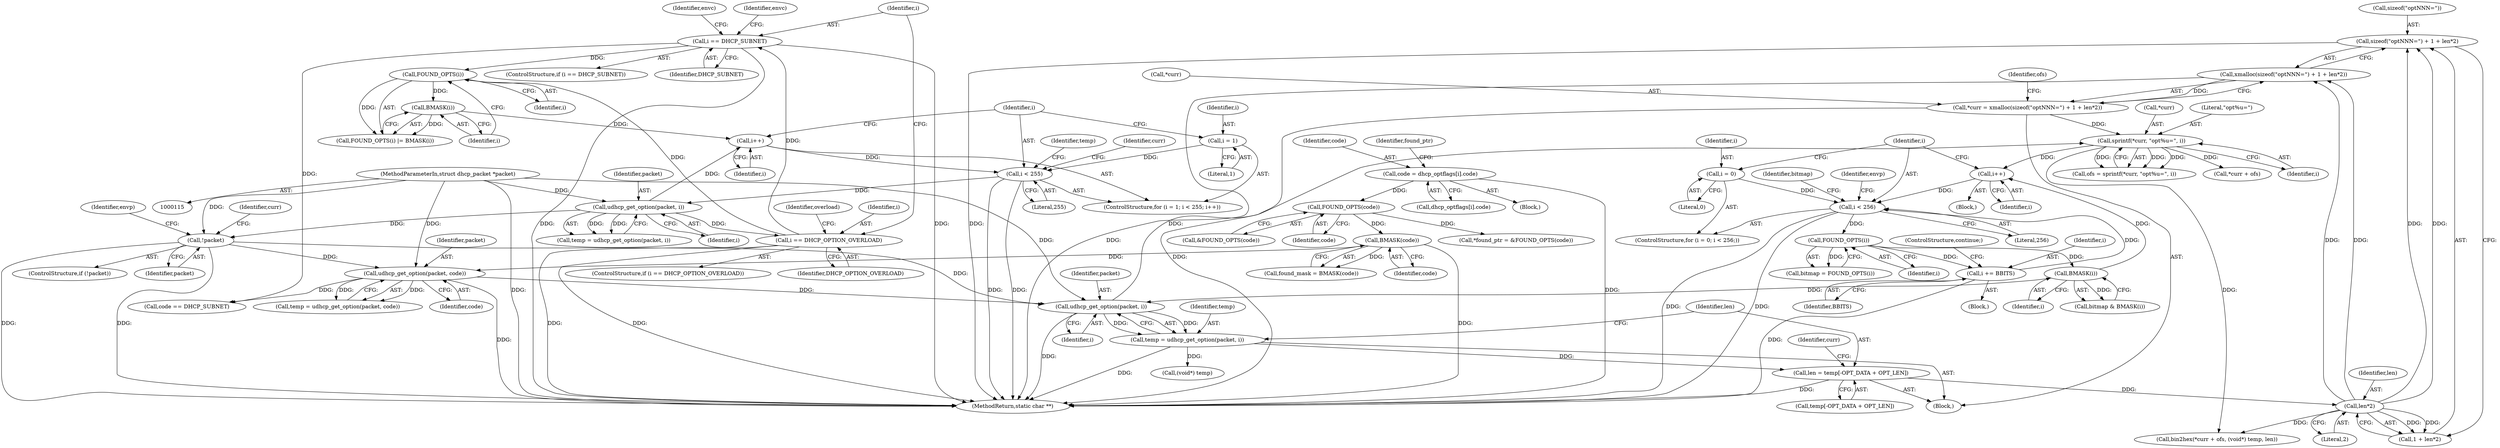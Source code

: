 digraph "0_busybox_74d9f1ba37010face4bd1449df4d60dd84450b06_0@API" {
"1000435" [label="(Call,sizeof(\"optNNN=\") + 1 + len*2)"];
"1000440" [label="(Call,len*2)"];
"1000423" [label="(Call,len = temp[-OPT_DATA + OPT_LEN])"];
"1000418" [label="(Call,temp = udhcp_get_option(packet, i))"];
"1000420" [label="(Call,udhcp_get_option(packet, i))"];
"1000343" [label="(Call,udhcp_get_option(packet, code))"];
"1000204" [label="(Call,!packet)"];
"1000152" [label="(Call,udhcp_get_option(packet, i))"];
"1000116" [label="(MethodParameterIn,struct dhcp_packet *packet)"];
"1000144" [label="(Call,i < 255)"];
"1000141" [label="(Call,i = 1)"];
"1000147" [label="(Call,i++)"];
"1000178" [label="(Call,BMASK(i))"];
"1000176" [label="(Call,FOUND_OPTS(i))"];
"1000168" [label="(Call,i == DHCP_SUBNET)"];
"1000159" [label="(Call,i == DHCP_OPTION_OVERLOAD)"];
"1000328" [label="(Call,BMASK(code))"];
"1000323" [label="(Call,FOUND_OPTS(code))"];
"1000312" [label="(Call,code = dhcp_optflags[i].code)"];
"1000413" [label="(Call,BMASK(i))"];
"1000400" [label="(Call,FOUND_OPTS(i))"];
"1000393" [label="(Call,i < 256)"];
"1000390" [label="(Call,i = 0)"];
"1000406" [label="(Call,i += BBITS)"];
"1000466" [label="(Call,i++)"];
"1000445" [label="(Call,sprintf(*curr, \"opt%u=\", i))"];
"1000431" [label="(Call,*curr = xmalloc(sizeof(\"optNNN=\") + 1 + len*2))"];
"1000434" [label="(Call,xmalloc(sizeof(\"optNNN=\") + 1 + len*2))"];
"1000321" [label="(Identifier,found_ptr)"];
"1000312" [label="(Call,code = dhcp_optflags[i].code)"];
"1000116" [label="(MethodParameterIn,struct dhcp_packet *packet)"];
"1000421" [label="(Identifier,packet)"];
"1000393" [label="(Call,i < 256)"];
"1000425" [label="(Call,temp[-OPT_DATA + OPT_LEN])"];
"1000205" [label="(Identifier,packet)"];
"1000443" [label="(Call,ofs = sprintf(*curr, \"opt%u=\", i))"];
"1000310" [label="(Block,)"];
"1000446" [label="(Call,*curr)"];
"1000445" [label="(Call,sprintf(*curr, \"opt%u=\", i))"];
"1000341" [label="(Call,temp = udhcp_get_option(packet, code))"];
"1000432" [label="(Call,*curr)"];
"1000440" [label="(Call,len*2)"];
"1000140" [label="(ControlStructure,for (i = 1; i < 255; i++))"];
"1000328" [label="(Call,BMASK(code))"];
"1000172" [label="(Identifier,envc)"];
"1000435" [label="(Call,sizeof(\"optNNN=\") + 1 + len*2)"];
"1000143" [label="(Literal,1)"];
"1000413" [label="(Call,BMASK(i))"];
"1000407" [label="(Identifier,i)"];
"1000406" [label="(Call,i += BBITS)"];
"1000431" [label="(Call,*curr = xmalloc(sizeof(\"optNNN=\") + 1 + len*2))"];
"1000391" [label="(Identifier,i)"];
"1000314" [label="(Call,dhcp_optflags[i].code)"];
"1000390" [label="(Call,i = 0)"];
"1000448" [label="(Literal,\"opt%u=\")"];
"1000457" [label="(Call,(void*) temp)"];
"1000415" [label="(Block,)"];
"1000323" [label="(Call,FOUND_OPTS(code))"];
"1000151" [label="(Identifier,temp)"];
"1000419" [label="(Identifier,temp)"];
"1000320" [label="(Call,*found_ptr = &FOUND_OPTS(code))"];
"1000343" [label="(Call,udhcp_get_option(packet, code))"];
"1000324" [label="(Identifier,code)"];
"1000181" [label="(Identifier,curr)"];
"1000322" [label="(Call,&FOUND_OPTS(code))"];
"1000204" [label="(Call,!packet)"];
"1000361" [label="(Call,code == DHCP_SUBNET)"];
"1000395" [label="(Literal,256)"];
"1000163" [label="(Identifier,overload)"];
"1000394" [label="(Identifier,i)"];
"1000453" [label="(Call,*curr + ofs)"];
"1000147" [label="(Call,i++)"];
"1000177" [label="(Identifier,i)"];
"1000399" [label="(Identifier,bitmap)"];
"1000401" [label="(Identifier,i)"];
"1000168" [label="(Call,i == DHCP_SUBNET)"];
"1000452" [label="(Call,bin2hex(*curr + ofs, (void*) temp, len))"];
"1000423" [label="(Call,len = temp[-OPT_DATA + OPT_LEN])"];
"1000411" [label="(Call,bitmap & BMASK(i))"];
"1000444" [label="(Identifier,ofs)"];
"1000398" [label="(Call,bitmap = FOUND_OPTS(i))"];
"1000170" [label="(Identifier,DHCP_SUBNET)"];
"1000400" [label="(Call,FOUND_OPTS(i))"];
"1000174" [label="(Identifier,envc)"];
"1000466" [label="(Call,i++)"];
"1000158" [label="(ControlStructure,if (i == DHCP_OPTION_OVERLOAD))"];
"1000144" [label="(Call,i < 255)"];
"1000449" [label="(Identifier,i)"];
"1000178" [label="(Call,BMASK(i))"];
"1000389" [label="(ControlStructure,for (i = 0; i < 256;))"];
"1000142" [label="(Identifier,i)"];
"1000329" [label="(Identifier,code)"];
"1000169" [label="(Identifier,i)"];
"1000470" [label="(MethodReturn,static char **)"];
"1000408" [label="(Identifier,BBITS)"];
"1000176" [label="(Call,FOUND_OPTS(i))"];
"1000203" [label="(ControlStructure,if (!packet))"];
"1000210" [label="(Identifier,curr)"];
"1000396" [label="(Block,)"];
"1000469" [label="(Identifier,envp)"];
"1000161" [label="(Identifier,DHCP_OPTION_OVERLOAD)"];
"1000150" [label="(Call,temp = udhcp_get_option(packet, i))"];
"1000167" [label="(ControlStructure,if (i == DHCP_SUBNET))"];
"1000145" [label="(Identifier,i)"];
"1000433" [label="(Identifier,curr)"];
"1000153" [label="(Identifier,packet)"];
"1000313" [label="(Identifier,code)"];
"1000442" [label="(Literal,2)"];
"1000467" [label="(Identifier,i)"];
"1000414" [label="(Identifier,i)"];
"1000326" [label="(Call,found_mask = BMASK(code))"];
"1000438" [label="(Call,1 + len*2)"];
"1000441" [label="(Identifier,len)"];
"1000148" [label="(Identifier,i)"];
"1000422" [label="(Identifier,i)"];
"1000159" [label="(Call,i == DHCP_OPTION_OVERLOAD)"];
"1000345" [label="(Identifier,code)"];
"1000207" [label="(Identifier,envp)"];
"1000344" [label="(Identifier,packet)"];
"1000420" [label="(Call,udhcp_get_option(packet, i))"];
"1000152" [label="(Call,udhcp_get_option(packet, i))"];
"1000418" [label="(Call,temp = udhcp_get_option(packet, i))"];
"1000409" [label="(ControlStructure,continue;)"];
"1000405" [label="(Block,)"];
"1000141" [label="(Call,i = 1)"];
"1000392" [label="(Literal,0)"];
"1000436" [label="(Call,sizeof(\"optNNN=\"))"];
"1000179" [label="(Identifier,i)"];
"1000424" [label="(Identifier,len)"];
"1000160" [label="(Identifier,i)"];
"1000175" [label="(Call,FOUND_OPTS(i) |= BMASK(i))"];
"1000146" [label="(Literal,255)"];
"1000434" [label="(Call,xmalloc(sizeof(\"optNNN=\") + 1 + len*2))"];
"1000154" [label="(Identifier,i)"];
"1000435" -> "1000434"  [label="AST: "];
"1000435" -> "1000438"  [label="CFG: "];
"1000436" -> "1000435"  [label="AST: "];
"1000438" -> "1000435"  [label="AST: "];
"1000434" -> "1000435"  [label="CFG: "];
"1000435" -> "1000470"  [label="DDG: "];
"1000440" -> "1000435"  [label="DDG: "];
"1000440" -> "1000435"  [label="DDG: "];
"1000440" -> "1000438"  [label="AST: "];
"1000440" -> "1000442"  [label="CFG: "];
"1000441" -> "1000440"  [label="AST: "];
"1000442" -> "1000440"  [label="AST: "];
"1000438" -> "1000440"  [label="CFG: "];
"1000440" -> "1000434"  [label="DDG: "];
"1000440" -> "1000434"  [label="DDG: "];
"1000440" -> "1000438"  [label="DDG: "];
"1000440" -> "1000438"  [label="DDG: "];
"1000423" -> "1000440"  [label="DDG: "];
"1000440" -> "1000452"  [label="DDG: "];
"1000423" -> "1000415"  [label="AST: "];
"1000423" -> "1000425"  [label="CFG: "];
"1000424" -> "1000423"  [label="AST: "];
"1000425" -> "1000423"  [label="AST: "];
"1000433" -> "1000423"  [label="CFG: "];
"1000423" -> "1000470"  [label="DDG: "];
"1000418" -> "1000423"  [label="DDG: "];
"1000418" -> "1000415"  [label="AST: "];
"1000418" -> "1000420"  [label="CFG: "];
"1000419" -> "1000418"  [label="AST: "];
"1000420" -> "1000418"  [label="AST: "];
"1000424" -> "1000418"  [label="CFG: "];
"1000418" -> "1000470"  [label="DDG: "];
"1000420" -> "1000418"  [label="DDG: "];
"1000420" -> "1000418"  [label="DDG: "];
"1000418" -> "1000457"  [label="DDG: "];
"1000420" -> "1000422"  [label="CFG: "];
"1000421" -> "1000420"  [label="AST: "];
"1000422" -> "1000420"  [label="AST: "];
"1000420" -> "1000470"  [label="DDG: "];
"1000343" -> "1000420"  [label="DDG: "];
"1000204" -> "1000420"  [label="DDG: "];
"1000116" -> "1000420"  [label="DDG: "];
"1000413" -> "1000420"  [label="DDG: "];
"1000420" -> "1000445"  [label="DDG: "];
"1000343" -> "1000341"  [label="AST: "];
"1000343" -> "1000345"  [label="CFG: "];
"1000344" -> "1000343"  [label="AST: "];
"1000345" -> "1000343"  [label="AST: "];
"1000341" -> "1000343"  [label="CFG: "];
"1000343" -> "1000470"  [label="DDG: "];
"1000343" -> "1000341"  [label="DDG: "];
"1000343" -> "1000341"  [label="DDG: "];
"1000204" -> "1000343"  [label="DDG: "];
"1000116" -> "1000343"  [label="DDG: "];
"1000328" -> "1000343"  [label="DDG: "];
"1000343" -> "1000361"  [label="DDG: "];
"1000204" -> "1000203"  [label="AST: "];
"1000204" -> "1000205"  [label="CFG: "];
"1000205" -> "1000204"  [label="AST: "];
"1000207" -> "1000204"  [label="CFG: "];
"1000210" -> "1000204"  [label="CFG: "];
"1000204" -> "1000470"  [label="DDG: "];
"1000204" -> "1000470"  [label="DDG: "];
"1000152" -> "1000204"  [label="DDG: "];
"1000116" -> "1000204"  [label="DDG: "];
"1000152" -> "1000150"  [label="AST: "];
"1000152" -> "1000154"  [label="CFG: "];
"1000153" -> "1000152"  [label="AST: "];
"1000154" -> "1000152"  [label="AST: "];
"1000150" -> "1000152"  [label="CFG: "];
"1000152" -> "1000147"  [label="DDG: "];
"1000152" -> "1000150"  [label="DDG: "];
"1000152" -> "1000150"  [label="DDG: "];
"1000116" -> "1000152"  [label="DDG: "];
"1000144" -> "1000152"  [label="DDG: "];
"1000152" -> "1000159"  [label="DDG: "];
"1000116" -> "1000115"  [label="AST: "];
"1000116" -> "1000470"  [label="DDG: "];
"1000144" -> "1000140"  [label="AST: "];
"1000144" -> "1000146"  [label="CFG: "];
"1000145" -> "1000144"  [label="AST: "];
"1000146" -> "1000144"  [label="AST: "];
"1000151" -> "1000144"  [label="CFG: "];
"1000181" -> "1000144"  [label="CFG: "];
"1000144" -> "1000470"  [label="DDG: "];
"1000144" -> "1000470"  [label="DDG: "];
"1000141" -> "1000144"  [label="DDG: "];
"1000147" -> "1000144"  [label="DDG: "];
"1000141" -> "1000140"  [label="AST: "];
"1000141" -> "1000143"  [label="CFG: "];
"1000142" -> "1000141"  [label="AST: "];
"1000143" -> "1000141"  [label="AST: "];
"1000145" -> "1000141"  [label="CFG: "];
"1000147" -> "1000140"  [label="AST: "];
"1000147" -> "1000148"  [label="CFG: "];
"1000148" -> "1000147"  [label="AST: "];
"1000145" -> "1000147"  [label="CFG: "];
"1000178" -> "1000147"  [label="DDG: "];
"1000178" -> "1000175"  [label="AST: "];
"1000178" -> "1000179"  [label="CFG: "];
"1000179" -> "1000178"  [label="AST: "];
"1000175" -> "1000178"  [label="CFG: "];
"1000178" -> "1000175"  [label="DDG: "];
"1000176" -> "1000178"  [label="DDG: "];
"1000176" -> "1000175"  [label="AST: "];
"1000176" -> "1000177"  [label="CFG: "];
"1000177" -> "1000176"  [label="AST: "];
"1000179" -> "1000176"  [label="CFG: "];
"1000176" -> "1000175"  [label="DDG: "];
"1000168" -> "1000176"  [label="DDG: "];
"1000159" -> "1000176"  [label="DDG: "];
"1000168" -> "1000167"  [label="AST: "];
"1000168" -> "1000170"  [label="CFG: "];
"1000169" -> "1000168"  [label="AST: "];
"1000170" -> "1000168"  [label="AST: "];
"1000172" -> "1000168"  [label="CFG: "];
"1000174" -> "1000168"  [label="CFG: "];
"1000168" -> "1000470"  [label="DDG: "];
"1000168" -> "1000470"  [label="DDG: "];
"1000159" -> "1000168"  [label="DDG: "];
"1000168" -> "1000361"  [label="DDG: "];
"1000159" -> "1000158"  [label="AST: "];
"1000159" -> "1000161"  [label="CFG: "];
"1000160" -> "1000159"  [label="AST: "];
"1000161" -> "1000159"  [label="AST: "];
"1000163" -> "1000159"  [label="CFG: "];
"1000169" -> "1000159"  [label="CFG: "];
"1000159" -> "1000470"  [label="DDG: "];
"1000159" -> "1000470"  [label="DDG: "];
"1000328" -> "1000326"  [label="AST: "];
"1000328" -> "1000329"  [label="CFG: "];
"1000329" -> "1000328"  [label="AST: "];
"1000326" -> "1000328"  [label="CFG: "];
"1000328" -> "1000470"  [label="DDG: "];
"1000328" -> "1000326"  [label="DDG: "];
"1000323" -> "1000328"  [label="DDG: "];
"1000323" -> "1000322"  [label="AST: "];
"1000323" -> "1000324"  [label="CFG: "];
"1000324" -> "1000323"  [label="AST: "];
"1000322" -> "1000323"  [label="CFG: "];
"1000323" -> "1000320"  [label="DDG: "];
"1000312" -> "1000323"  [label="DDG: "];
"1000312" -> "1000310"  [label="AST: "];
"1000312" -> "1000314"  [label="CFG: "];
"1000313" -> "1000312"  [label="AST: "];
"1000314" -> "1000312"  [label="AST: "];
"1000321" -> "1000312"  [label="CFG: "];
"1000312" -> "1000470"  [label="DDG: "];
"1000413" -> "1000411"  [label="AST: "];
"1000413" -> "1000414"  [label="CFG: "];
"1000414" -> "1000413"  [label="AST: "];
"1000411" -> "1000413"  [label="CFG: "];
"1000413" -> "1000411"  [label="DDG: "];
"1000400" -> "1000413"  [label="DDG: "];
"1000413" -> "1000466"  [label="DDG: "];
"1000400" -> "1000398"  [label="AST: "];
"1000400" -> "1000401"  [label="CFG: "];
"1000401" -> "1000400"  [label="AST: "];
"1000398" -> "1000400"  [label="CFG: "];
"1000400" -> "1000398"  [label="DDG: "];
"1000393" -> "1000400"  [label="DDG: "];
"1000400" -> "1000406"  [label="DDG: "];
"1000393" -> "1000389"  [label="AST: "];
"1000393" -> "1000395"  [label="CFG: "];
"1000394" -> "1000393"  [label="AST: "];
"1000395" -> "1000393"  [label="AST: "];
"1000399" -> "1000393"  [label="CFG: "];
"1000469" -> "1000393"  [label="CFG: "];
"1000393" -> "1000470"  [label="DDG: "];
"1000393" -> "1000470"  [label="DDG: "];
"1000390" -> "1000393"  [label="DDG: "];
"1000406" -> "1000393"  [label="DDG: "];
"1000466" -> "1000393"  [label="DDG: "];
"1000390" -> "1000389"  [label="AST: "];
"1000390" -> "1000392"  [label="CFG: "];
"1000391" -> "1000390"  [label="AST: "];
"1000392" -> "1000390"  [label="AST: "];
"1000394" -> "1000390"  [label="CFG: "];
"1000406" -> "1000405"  [label="AST: "];
"1000406" -> "1000408"  [label="CFG: "];
"1000407" -> "1000406"  [label="AST: "];
"1000408" -> "1000406"  [label="AST: "];
"1000409" -> "1000406"  [label="CFG: "];
"1000406" -> "1000470"  [label="DDG: "];
"1000466" -> "1000396"  [label="AST: "];
"1000466" -> "1000467"  [label="CFG: "];
"1000467" -> "1000466"  [label="AST: "];
"1000394" -> "1000466"  [label="CFG: "];
"1000445" -> "1000466"  [label="DDG: "];
"1000445" -> "1000443"  [label="AST: "];
"1000445" -> "1000449"  [label="CFG: "];
"1000446" -> "1000445"  [label="AST: "];
"1000448" -> "1000445"  [label="AST: "];
"1000449" -> "1000445"  [label="AST: "];
"1000443" -> "1000445"  [label="CFG: "];
"1000445" -> "1000443"  [label="DDG: "];
"1000445" -> "1000443"  [label="DDG: "];
"1000445" -> "1000443"  [label="DDG: "];
"1000431" -> "1000445"  [label="DDG: "];
"1000445" -> "1000452"  [label="DDG: "];
"1000445" -> "1000453"  [label="DDG: "];
"1000431" -> "1000415"  [label="AST: "];
"1000431" -> "1000434"  [label="CFG: "];
"1000432" -> "1000431"  [label="AST: "];
"1000434" -> "1000431"  [label="AST: "];
"1000444" -> "1000431"  [label="CFG: "];
"1000431" -> "1000470"  [label="DDG: "];
"1000434" -> "1000431"  [label="DDG: "];
"1000434" -> "1000470"  [label="DDG: "];
}

